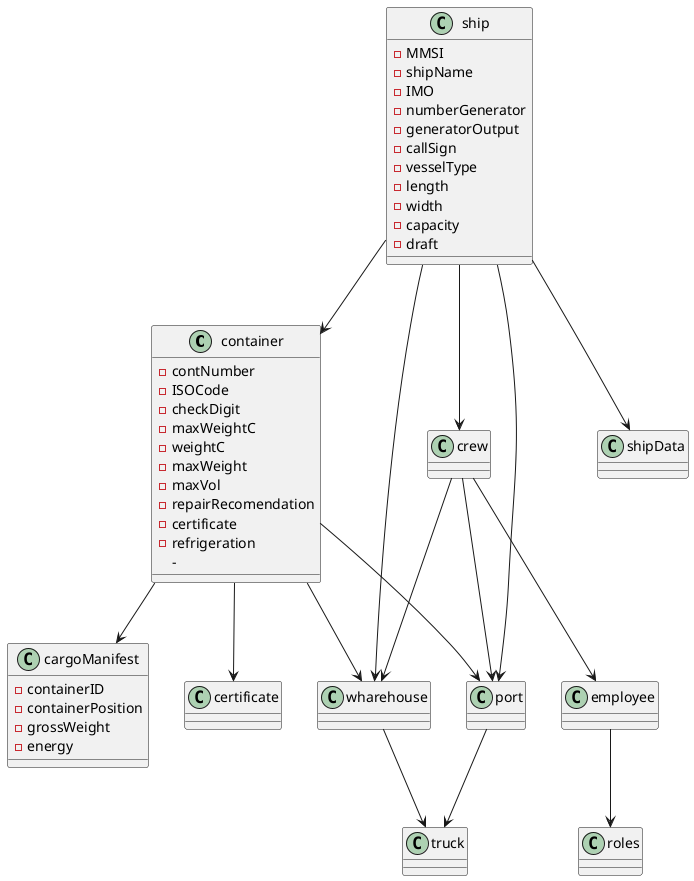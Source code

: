 @startuml

class container{
-contNumber
-ISOCode
-checkDigit
-maxWeightC
-weightC
-maxWeight
-maxVol
-repairRecomendation
-certificate
-refrigeration
-
}
class certificate{}
class ship{
-MMSI
-shipName
-IMO
-numberGenerator
-generatorOutput
-callSign
-vesselType
-length
-width
-capacity
-draft
}
class shipData{}
class port{}
class wharehouse{}
class crew{}
class roles{}
class employee{}
class cargoManifest{
-containerID
-containerPosition
-grossWeight
-energy
}
class truck{}

ship-->shipData
ship-->crew
ship-->container
ship--> port
ship--> wharehouse

container-->cargoManifest
container-->port
container-->wharehouse
container-->certificate

crew-->port
crew-->wharehouse
crew-->employee

wharehouse-->truck

port-->truck

employee-->roles



@enduml